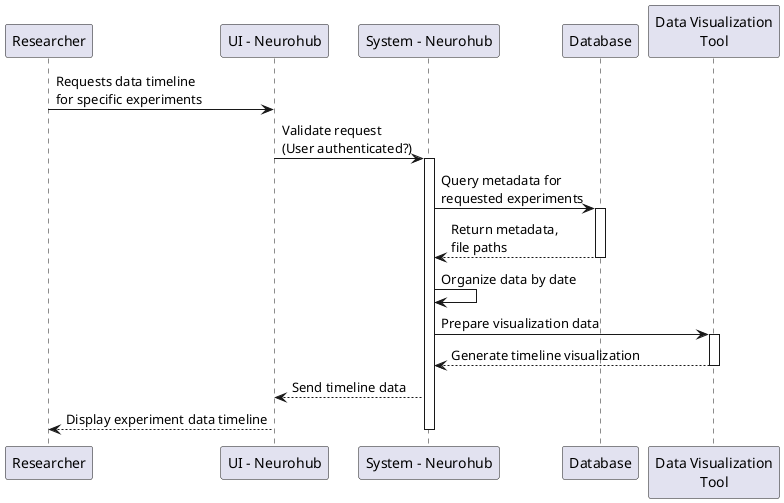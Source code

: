 @startuml
participant Researcher as R
participant "UI - Neurohub" as UI
participant "System - Neurohub" as Sys
participant Database as DB
participant "Data Visualization\nTool" as DV

R -> UI : Requests data timeline\nfor specific experiments
UI -> Sys : Validate request\n(User authenticated?)
activate Sys
Sys -> DB : Query metadata for\nrequested experiments
activate DB
DB --> Sys : Return metadata,\nfile paths
deactivate DB

Sys -> Sys : Organize data by date
Sys -> DV : Prepare visualization data
activate DV
DV --> Sys : Generate timeline visualization
deactivate DV

Sys --> UI : Send timeline data
UI --> R : Display experiment data timeline
deactivate Sys

@enduml